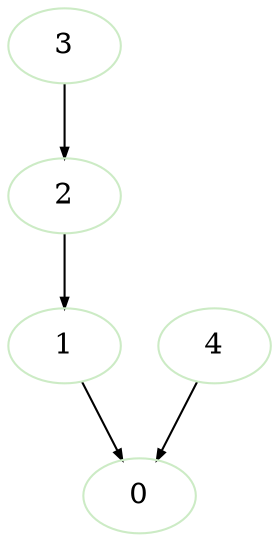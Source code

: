 digraph topology {
	graph [fontsize = 12, outputorder="edgesfirst", size="6,6"];
	node [color = "/pastel16/3", penwidth = 1];
	edge [fontsize = 10, arrowsize = 0.5];
	0 [label = "0", pos="1,0!"]
	1 [label = "1", pos="1,1!"]
	1 -> 0 [color=black, ]
	2 [label = "2", pos="1,2!"]
	2 -> 1 [color=black, ]
	3 [label = "3", pos="1,3!"]
	3 -> 2 [color=black, ]
	4 [label = "4", pos="1.2,1!"]
	4 -> 0 [color=black, ]
}
